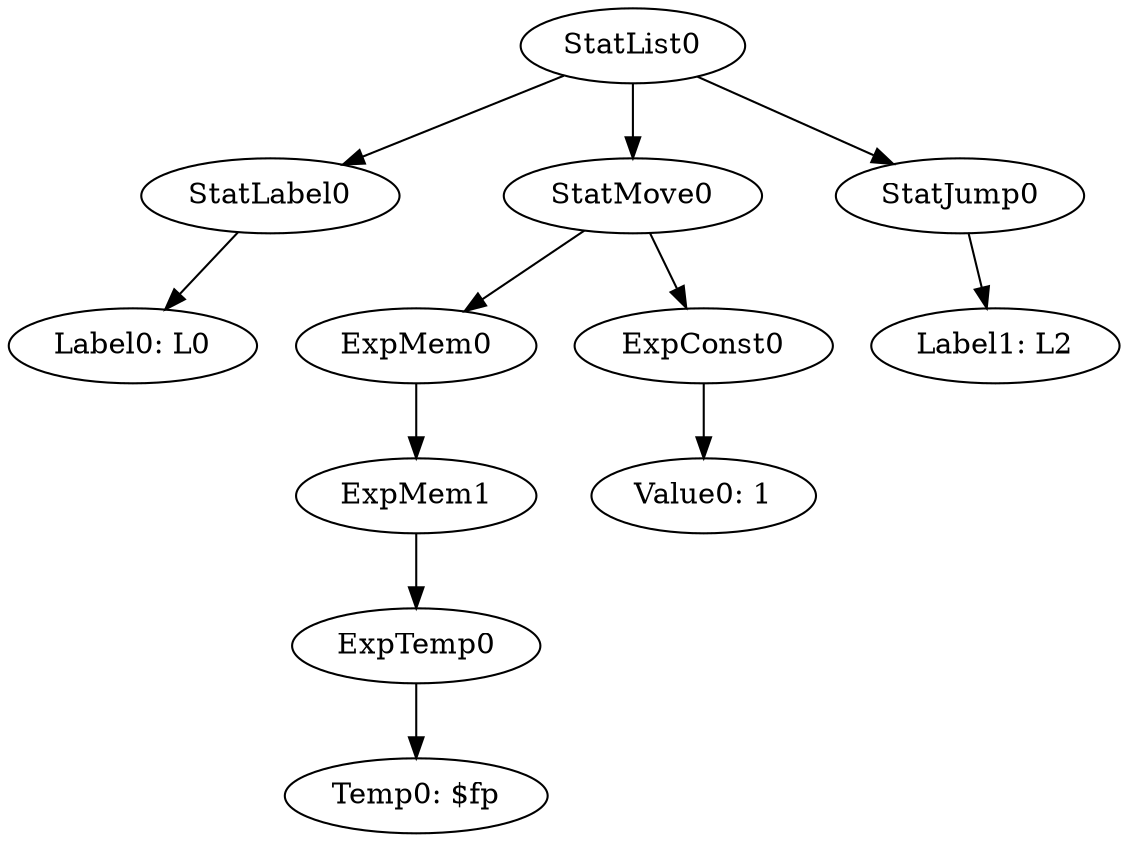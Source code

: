 digraph {
	ordering = out;
	StatMove0 -> ExpMem0;
	StatMove0 -> ExpConst0;
	StatJump0 -> "Label1: L2";
	ExpConst0 -> "Value0: 1";
	StatLabel0 -> "Label0: L0";
	StatList0 -> StatLabel0;
	StatList0 -> StatMove0;
	StatList0 -> StatJump0;
	ExpTemp0 -> "Temp0: $fp";
	ExpMem0 -> ExpMem1;
	ExpMem1 -> ExpTemp0;
}


